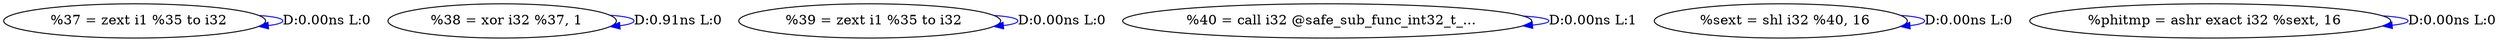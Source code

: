 digraph {
Node0x3c2d080[label="  %37 = zext i1 %35 to i32"];
Node0x3c2d080 -> Node0x3c2d080[label="D:0.00ns L:0",color=blue];
Node0x3c2d160[label="  %38 = xor i32 %37, 1"];
Node0x3c2d160 -> Node0x3c2d160[label="D:0.91ns L:0",color=blue];
Node0x3c2d240[label="  %39 = zext i1 %35 to i32"];
Node0x3c2d240 -> Node0x3c2d240[label="D:0.00ns L:0",color=blue];
Node0x3c2d320[label="  %40 = call i32 @safe_sub_func_int32_t_..."];
Node0x3c2d320 -> Node0x3c2d320[label="D:0.00ns L:1",color=blue];
Node0x3c2d400[label="  %sext = shl i32 %40, 16"];
Node0x3c2d400 -> Node0x3c2d400[label="D:0.00ns L:0",color=blue];
Node0x3c2d4e0[label="  %phitmp = ashr exact i32 %sext, 16"];
Node0x3c2d4e0 -> Node0x3c2d4e0[label="D:0.00ns L:0",color=blue];
}
